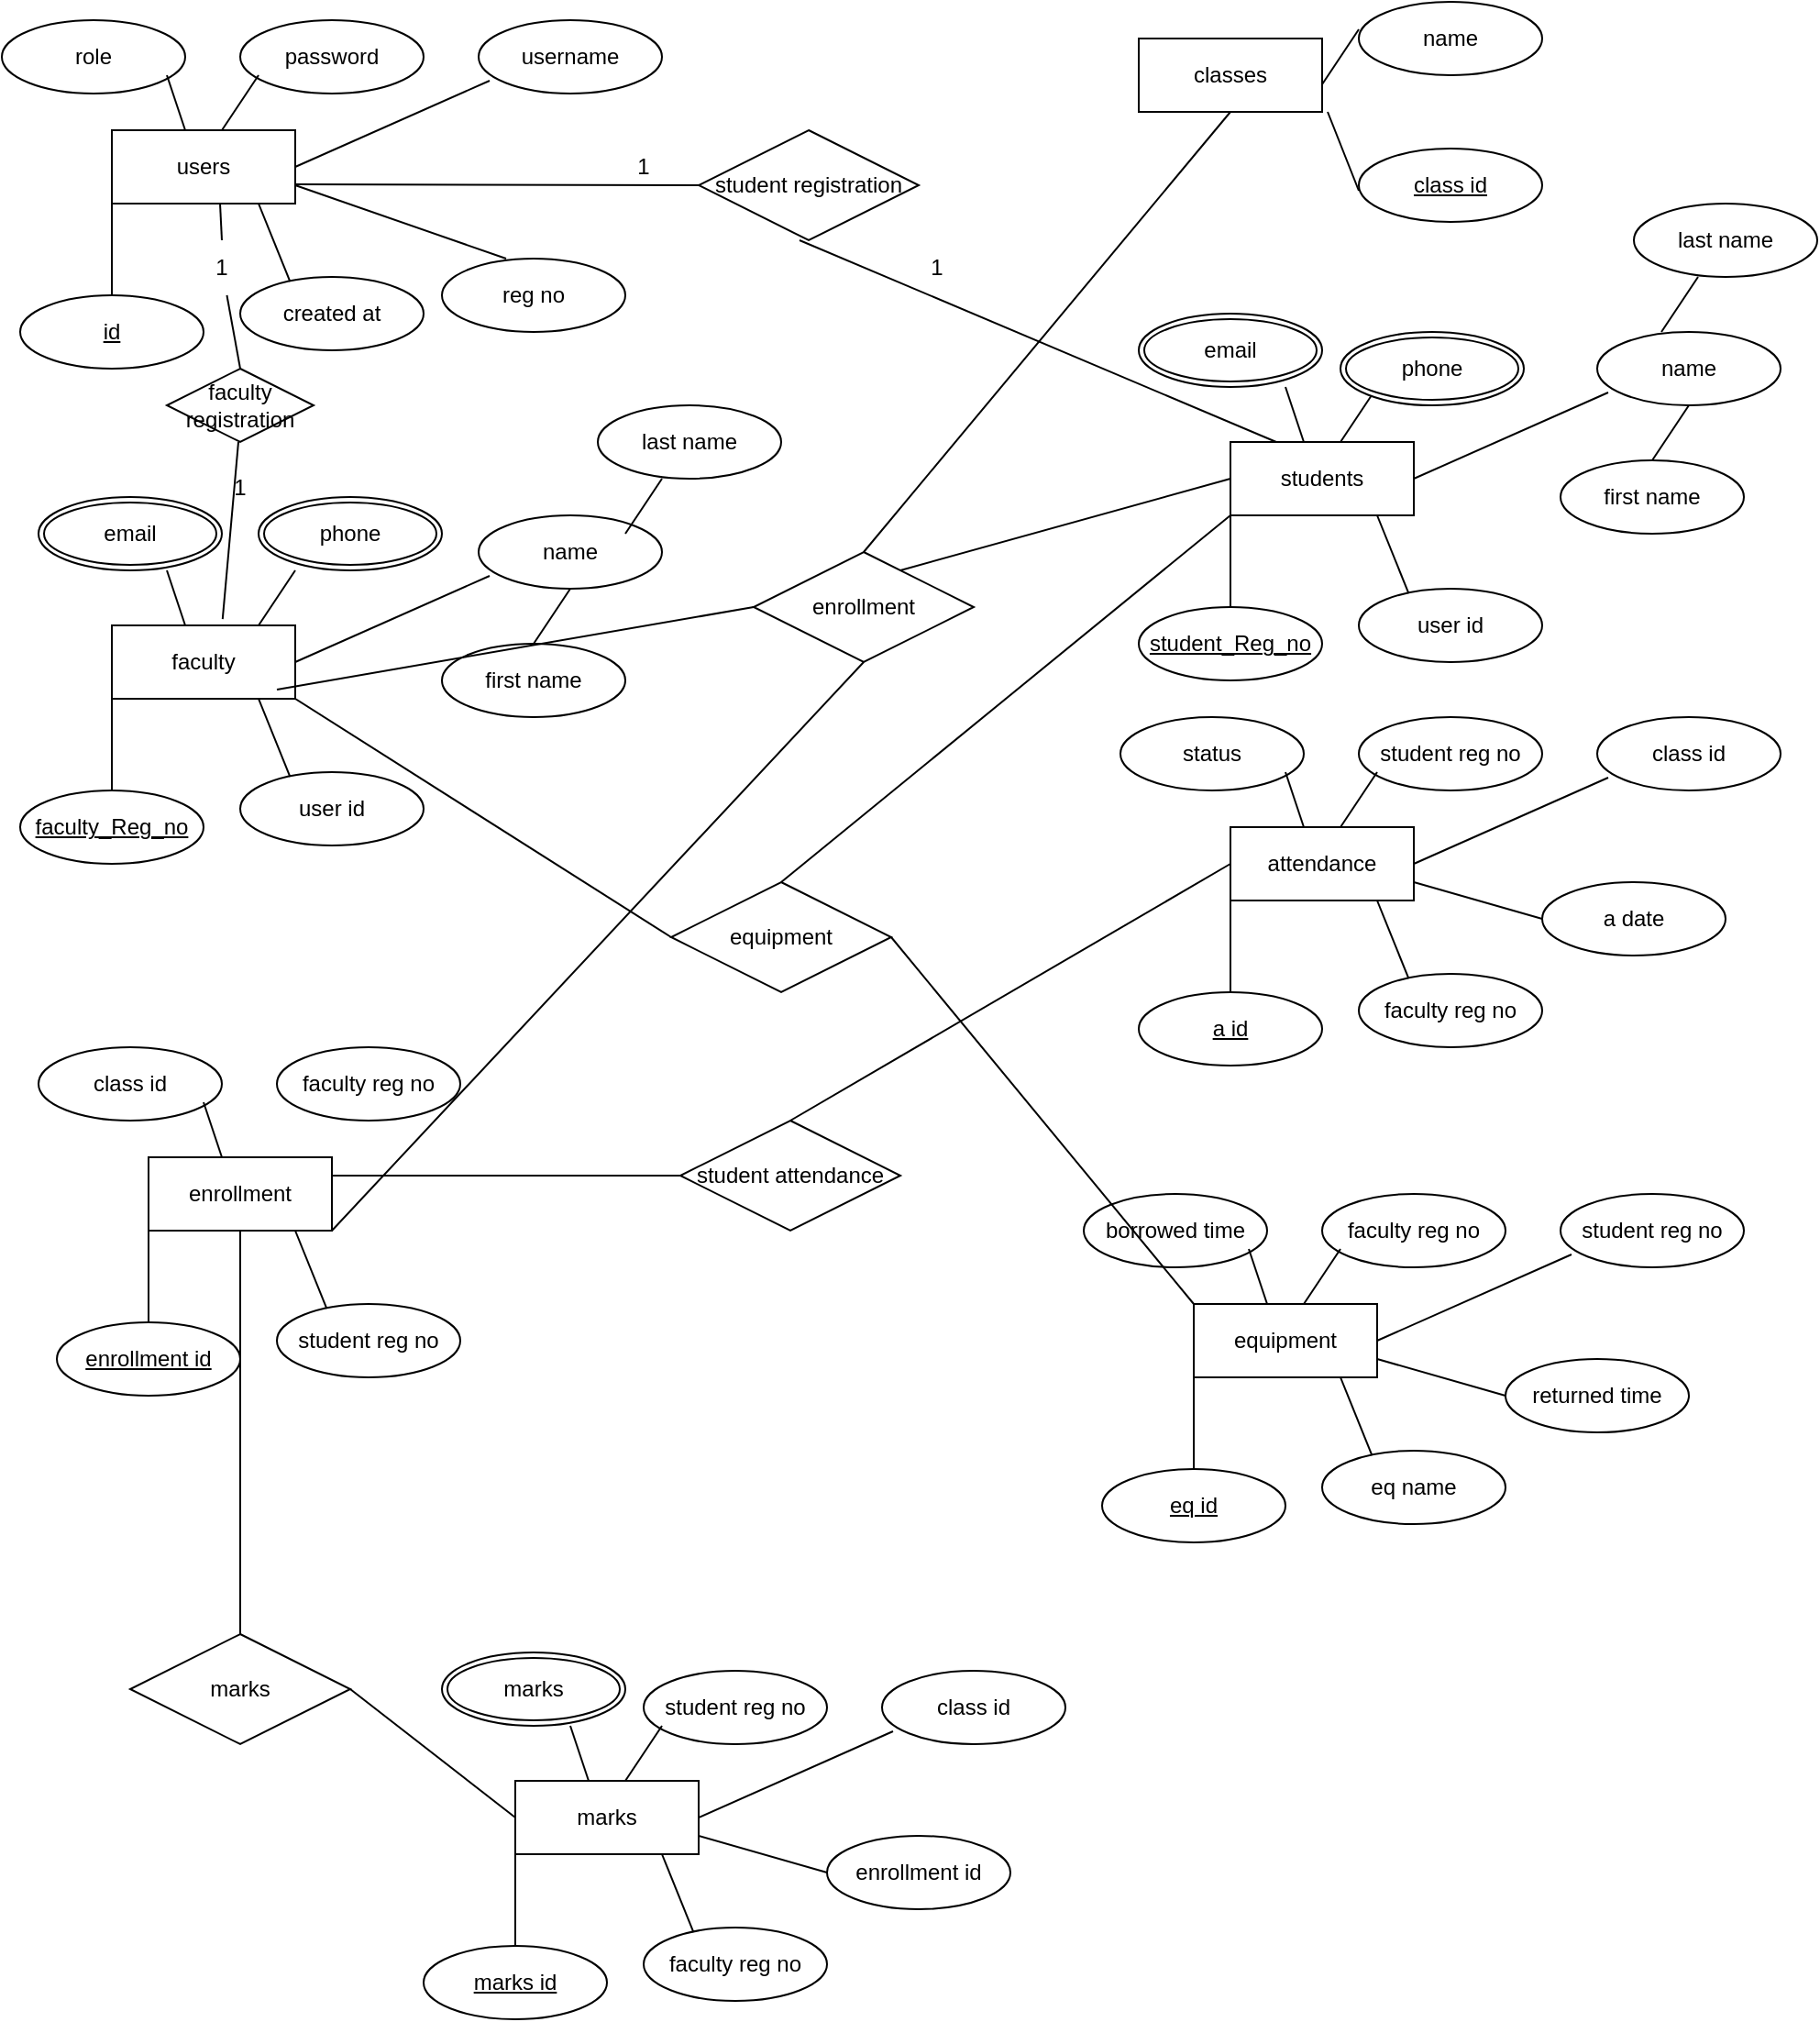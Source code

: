 <mxfile version="21.2.7" type="github">
  <diagram id="R2lEEEUBdFMjLlhIrx00" name="Page-1">
    <mxGraphModel dx="1050" dy="515" grid="1" gridSize="10" guides="1" tooltips="1" connect="1" arrows="1" fold="1" page="1" pageScale="1" pageWidth="850" pageHeight="1100" math="0" shadow="0" extFonts="Permanent Marker^https://fonts.googleapis.com/css?family=Permanent+Marker">
      <root>
        <mxCell id="0" />
        <mxCell id="1" parent="0" />
        <mxCell id="k4-YEysEqhTJ9saLIVEX-16" value="users" style="whiteSpace=wrap;html=1;align=center;" parent="1" vertex="1">
          <mxGeometry x="60" y="80" width="100" height="40" as="geometry" />
        </mxCell>
        <mxCell id="k4-YEysEqhTJ9saLIVEX-17" value="id" style="ellipse;whiteSpace=wrap;html=1;align=center;fontStyle=4;" parent="1" vertex="1">
          <mxGeometry x="10" y="170" width="100" height="40" as="geometry" />
        </mxCell>
        <mxCell id="k4-YEysEqhTJ9saLIVEX-18" value="username" style="ellipse;whiteSpace=wrap;html=1;align=center;" parent="1" vertex="1">
          <mxGeometry x="260" y="20" width="100" height="40" as="geometry" />
        </mxCell>
        <mxCell id="k4-YEysEqhTJ9saLIVEX-19" value="password" style="ellipse;whiteSpace=wrap;html=1;align=center;" parent="1" vertex="1">
          <mxGeometry x="130" y="20" width="100" height="40" as="geometry" />
        </mxCell>
        <mxCell id="k4-YEysEqhTJ9saLIVEX-21" value="reg no" style="ellipse;whiteSpace=wrap;html=1;align=center;" parent="1" vertex="1">
          <mxGeometry x="240" y="150" width="100" height="40" as="geometry" />
        </mxCell>
        <mxCell id="k4-YEysEqhTJ9saLIVEX-22" value="role" style="ellipse;whiteSpace=wrap;html=1;align=center;" parent="1" vertex="1">
          <mxGeometry y="20" width="100" height="40" as="geometry" />
        </mxCell>
        <mxCell id="k4-YEysEqhTJ9saLIVEX-23" value="created at" style="ellipse;whiteSpace=wrap;html=1;align=center;" parent="1" vertex="1">
          <mxGeometry x="130" y="160" width="100" height="40" as="geometry" />
        </mxCell>
        <mxCell id="k4-YEysEqhTJ9saLIVEX-25" value="" style="endArrow=none;html=1;rounded=0;" parent="1" edge="1">
          <mxGeometry width="50" height="50" relative="1" as="geometry">
            <mxPoint x="100" y="80" as="sourcePoint" />
            <mxPoint x="90" y="50" as="targetPoint" />
          </mxGeometry>
        </mxCell>
        <mxCell id="k4-YEysEqhTJ9saLIVEX-26" value="" style="endArrow=none;html=1;rounded=0;exitX=0.272;exitY=0.065;exitDx=0;exitDy=0;exitPerimeter=0;" parent="1" source="k4-YEysEqhTJ9saLIVEX-23" edge="1">
          <mxGeometry width="50" height="50" relative="1" as="geometry">
            <mxPoint x="150" y="150" as="sourcePoint" />
            <mxPoint x="140" y="120" as="targetPoint" />
          </mxGeometry>
        </mxCell>
        <mxCell id="k4-YEysEqhTJ9saLIVEX-27" value="" style="endArrow=none;html=1;rounded=0;exitX=0.5;exitY=0;exitDx=0;exitDy=0;" parent="1" source="k4-YEysEqhTJ9saLIVEX-17" edge="1">
          <mxGeometry width="50" height="50" relative="1" as="geometry">
            <mxPoint x="60" y="160" as="sourcePoint" />
            <mxPoint x="60" y="120" as="targetPoint" />
          </mxGeometry>
        </mxCell>
        <mxCell id="k4-YEysEqhTJ9saLIVEX-28" value="" style="endArrow=none;html=1;rounded=0;" parent="1" edge="1">
          <mxGeometry width="50" height="50" relative="1" as="geometry">
            <mxPoint x="120" y="80" as="sourcePoint" />
            <mxPoint x="140" y="50" as="targetPoint" />
          </mxGeometry>
        </mxCell>
        <mxCell id="k4-YEysEqhTJ9saLIVEX-30" value="" style="endArrow=none;html=1;rounded=0;entryX=1;entryY=0.75;entryDx=0;entryDy=0;" parent="1" target="k4-YEysEqhTJ9saLIVEX-16" edge="1">
          <mxGeometry width="50" height="50" relative="1" as="geometry">
            <mxPoint x="275" y="150" as="sourcePoint" />
            <mxPoint x="240" y="140" as="targetPoint" />
            <Array as="points">
              <mxPoint x="275" y="150" />
            </Array>
          </mxGeometry>
        </mxCell>
        <mxCell id="k4-YEysEqhTJ9saLIVEX-32" value="" style="endArrow=none;html=1;rounded=0;entryX=1;entryY=0.5;entryDx=0;entryDy=0;exitX=0.06;exitY=0.825;exitDx=0;exitDy=0;exitPerimeter=0;" parent="1" source="k4-YEysEqhTJ9saLIVEX-18" target="k4-YEysEqhTJ9saLIVEX-16" edge="1">
          <mxGeometry width="50" height="50" relative="1" as="geometry">
            <mxPoint x="210" y="80" as="sourcePoint" />
            <mxPoint x="180" y="90" as="targetPoint" />
            <Array as="points" />
          </mxGeometry>
        </mxCell>
        <mxCell id="k4-YEysEqhTJ9saLIVEX-33" value="students" style="whiteSpace=wrap;html=1;align=center;" parent="1" vertex="1">
          <mxGeometry x="670" y="250" width="100" height="40" as="geometry" />
        </mxCell>
        <mxCell id="k4-YEysEqhTJ9saLIVEX-34" value="student_Reg_no" style="ellipse;whiteSpace=wrap;html=1;align=center;fontStyle=4;" parent="1" vertex="1">
          <mxGeometry x="620" y="340" width="100" height="40" as="geometry" />
        </mxCell>
        <mxCell id="k4-YEysEqhTJ9saLIVEX-35" value="name" style="ellipse;whiteSpace=wrap;html=1;align=center;" parent="1" vertex="1">
          <mxGeometry x="870" y="190" width="100" height="40" as="geometry" />
        </mxCell>
        <mxCell id="k4-YEysEqhTJ9saLIVEX-39" value="user id" style="ellipse;whiteSpace=wrap;html=1;align=center;" parent="1" vertex="1">
          <mxGeometry x="740" y="330" width="100" height="40" as="geometry" />
        </mxCell>
        <mxCell id="k4-YEysEqhTJ9saLIVEX-40" value="" style="endArrow=none;html=1;rounded=0;" parent="1" edge="1">
          <mxGeometry width="50" height="50" relative="1" as="geometry">
            <mxPoint x="710" y="250" as="sourcePoint" />
            <mxPoint x="700" y="220" as="targetPoint" />
          </mxGeometry>
        </mxCell>
        <mxCell id="k4-YEysEqhTJ9saLIVEX-41" value="" style="endArrow=none;html=1;rounded=0;exitX=0.272;exitY=0.065;exitDx=0;exitDy=0;exitPerimeter=0;" parent="1" source="k4-YEysEqhTJ9saLIVEX-39" edge="1">
          <mxGeometry width="50" height="50" relative="1" as="geometry">
            <mxPoint x="760" y="320" as="sourcePoint" />
            <mxPoint x="750" y="290" as="targetPoint" />
          </mxGeometry>
        </mxCell>
        <mxCell id="k4-YEysEqhTJ9saLIVEX-42" value="" style="endArrow=none;html=1;rounded=0;exitX=0.5;exitY=0;exitDx=0;exitDy=0;" parent="1" source="k4-YEysEqhTJ9saLIVEX-34" edge="1">
          <mxGeometry width="50" height="50" relative="1" as="geometry">
            <mxPoint x="670" y="330" as="sourcePoint" />
            <mxPoint x="670" y="290" as="targetPoint" />
          </mxGeometry>
        </mxCell>
        <mxCell id="k4-YEysEqhTJ9saLIVEX-43" value="" style="endArrow=none;html=1;rounded=0;" parent="1" edge="1">
          <mxGeometry width="50" height="50" relative="1" as="geometry">
            <mxPoint x="730" y="250" as="sourcePoint" />
            <mxPoint x="750" y="220" as="targetPoint" />
          </mxGeometry>
        </mxCell>
        <mxCell id="k4-YEysEqhTJ9saLIVEX-45" value="" style="endArrow=none;html=1;rounded=0;entryX=1;entryY=0.5;entryDx=0;entryDy=0;exitX=0.06;exitY=0.825;exitDx=0;exitDy=0;exitPerimeter=0;" parent="1" source="k4-YEysEqhTJ9saLIVEX-35" target="k4-YEysEqhTJ9saLIVEX-33" edge="1">
          <mxGeometry width="50" height="50" relative="1" as="geometry">
            <mxPoint x="820" y="250" as="sourcePoint" />
            <mxPoint x="790" y="260" as="targetPoint" />
            <Array as="points" />
          </mxGeometry>
        </mxCell>
        <mxCell id="k4-YEysEqhTJ9saLIVEX-46" value="faculty" style="whiteSpace=wrap;html=1;align=center;" parent="1" vertex="1">
          <mxGeometry x="60" y="350" width="100" height="40" as="geometry" />
        </mxCell>
        <mxCell id="k4-YEysEqhTJ9saLIVEX-47" value="faculty_Reg_no" style="ellipse;whiteSpace=wrap;html=1;align=center;fontStyle=4;" parent="1" vertex="1">
          <mxGeometry x="10" y="440" width="100" height="40" as="geometry" />
        </mxCell>
        <mxCell id="k4-YEysEqhTJ9saLIVEX-48" value="name" style="ellipse;whiteSpace=wrap;html=1;align=center;" parent="1" vertex="1">
          <mxGeometry x="260" y="290" width="100" height="40" as="geometry" />
        </mxCell>
        <mxCell id="k4-YEysEqhTJ9saLIVEX-51" value="user id" style="ellipse;whiteSpace=wrap;html=1;align=center;" parent="1" vertex="1">
          <mxGeometry x="130" y="430" width="100" height="40" as="geometry" />
        </mxCell>
        <mxCell id="k4-YEysEqhTJ9saLIVEX-52" value="" style="endArrow=none;html=1;rounded=0;" parent="1" edge="1">
          <mxGeometry width="50" height="50" relative="1" as="geometry">
            <mxPoint x="100" y="350" as="sourcePoint" />
            <mxPoint x="90" y="320" as="targetPoint" />
          </mxGeometry>
        </mxCell>
        <mxCell id="k4-YEysEqhTJ9saLIVEX-53" value="" style="endArrow=none;html=1;rounded=0;exitX=0.272;exitY=0.065;exitDx=0;exitDy=0;exitPerimeter=0;" parent="1" source="k4-YEysEqhTJ9saLIVEX-51" edge="1">
          <mxGeometry width="50" height="50" relative="1" as="geometry">
            <mxPoint x="150" y="420" as="sourcePoint" />
            <mxPoint x="140" y="390" as="targetPoint" />
          </mxGeometry>
        </mxCell>
        <mxCell id="k4-YEysEqhTJ9saLIVEX-54" value="" style="endArrow=none;html=1;rounded=0;exitX=0.5;exitY=0;exitDx=0;exitDy=0;" parent="1" source="k4-YEysEqhTJ9saLIVEX-47" edge="1">
          <mxGeometry width="50" height="50" relative="1" as="geometry">
            <mxPoint x="60" y="430" as="sourcePoint" />
            <mxPoint x="60" y="390" as="targetPoint" />
          </mxGeometry>
        </mxCell>
        <mxCell id="k4-YEysEqhTJ9saLIVEX-55" value="" style="endArrow=none;html=1;rounded=0;entryX=1;entryY=0.5;entryDx=0;entryDy=0;exitX=0.06;exitY=0.825;exitDx=0;exitDy=0;exitPerimeter=0;" parent="1" source="k4-YEysEqhTJ9saLIVEX-48" target="k4-YEysEqhTJ9saLIVEX-46" edge="1">
          <mxGeometry width="50" height="50" relative="1" as="geometry">
            <mxPoint x="210" y="350" as="sourcePoint" />
            <mxPoint x="180" y="360" as="targetPoint" />
            <Array as="points" />
          </mxGeometry>
        </mxCell>
        <mxCell id="k4-YEysEqhTJ9saLIVEX-56" value="classes" style="whiteSpace=wrap;html=1;align=center;" parent="1" vertex="1">
          <mxGeometry x="620" y="30" width="100" height="40" as="geometry" />
        </mxCell>
        <mxCell id="k4-YEysEqhTJ9saLIVEX-57" value="name" style="ellipse;whiteSpace=wrap;html=1;align=center;" parent="1" vertex="1">
          <mxGeometry x="740" y="10" width="100" height="40" as="geometry" />
        </mxCell>
        <mxCell id="k4-YEysEqhTJ9saLIVEX-58" value="class id" style="ellipse;whiteSpace=wrap;html=1;align=center;fontStyle=4;" parent="1" vertex="1">
          <mxGeometry x="740" y="90" width="100" height="40" as="geometry" />
        </mxCell>
        <mxCell id="k4-YEysEqhTJ9saLIVEX-59" value="" style="endArrow=none;html=1;rounded=0;" parent="1" edge="1">
          <mxGeometry width="50" height="50" relative="1" as="geometry">
            <mxPoint x="720" y="55" as="sourcePoint" />
            <mxPoint x="740" y="25" as="targetPoint" />
          </mxGeometry>
        </mxCell>
        <mxCell id="k4-YEysEqhTJ9saLIVEX-60" value="" style="endArrow=none;html=1;rounded=0;exitX=0.272;exitY=0.065;exitDx=0;exitDy=0;exitPerimeter=0;" parent="1" edge="1">
          <mxGeometry width="50" height="50" relative="1" as="geometry">
            <mxPoint x="740" y="113" as="sourcePoint" />
            <mxPoint x="723" y="70" as="targetPoint" />
          </mxGeometry>
        </mxCell>
        <mxCell id="k4-YEysEqhTJ9saLIVEX-62" value="attendance" style="whiteSpace=wrap;html=1;align=center;" parent="1" vertex="1">
          <mxGeometry x="670" y="460" width="100" height="40" as="geometry" />
        </mxCell>
        <mxCell id="k4-YEysEqhTJ9saLIVEX-63" value="a id" style="ellipse;whiteSpace=wrap;html=1;align=center;fontStyle=4;" parent="1" vertex="1">
          <mxGeometry x="620" y="550" width="100" height="40" as="geometry" />
        </mxCell>
        <mxCell id="k4-YEysEqhTJ9saLIVEX-64" value="class id" style="ellipse;whiteSpace=wrap;html=1;align=center;" parent="1" vertex="1">
          <mxGeometry x="870" y="400" width="100" height="40" as="geometry" />
        </mxCell>
        <mxCell id="k4-YEysEqhTJ9saLIVEX-65" value="student reg no" style="ellipse;whiteSpace=wrap;html=1;align=center;" parent="1" vertex="1">
          <mxGeometry x="740" y="400" width="100" height="40" as="geometry" />
        </mxCell>
        <mxCell id="k4-YEysEqhTJ9saLIVEX-66" value="status" style="ellipse;whiteSpace=wrap;html=1;align=center;" parent="1" vertex="1">
          <mxGeometry x="610" y="400" width="100" height="40" as="geometry" />
        </mxCell>
        <mxCell id="k4-YEysEqhTJ9saLIVEX-67" value="faculty reg no" style="ellipse;whiteSpace=wrap;html=1;align=center;" parent="1" vertex="1">
          <mxGeometry x="740" y="540" width="100" height="40" as="geometry" />
        </mxCell>
        <mxCell id="k4-YEysEqhTJ9saLIVEX-68" value="" style="endArrow=none;html=1;rounded=0;" parent="1" edge="1">
          <mxGeometry width="50" height="50" relative="1" as="geometry">
            <mxPoint x="710" y="460" as="sourcePoint" />
            <mxPoint x="700" y="430" as="targetPoint" />
          </mxGeometry>
        </mxCell>
        <mxCell id="k4-YEysEqhTJ9saLIVEX-69" value="" style="endArrow=none;html=1;rounded=0;exitX=0.272;exitY=0.065;exitDx=0;exitDy=0;exitPerimeter=0;" parent="1" source="k4-YEysEqhTJ9saLIVEX-67" edge="1">
          <mxGeometry width="50" height="50" relative="1" as="geometry">
            <mxPoint x="760" y="530" as="sourcePoint" />
            <mxPoint x="750" y="500" as="targetPoint" />
          </mxGeometry>
        </mxCell>
        <mxCell id="k4-YEysEqhTJ9saLIVEX-70" value="" style="endArrow=none;html=1;rounded=0;exitX=0.5;exitY=0;exitDx=0;exitDy=0;" parent="1" source="k4-YEysEqhTJ9saLIVEX-63" edge="1">
          <mxGeometry width="50" height="50" relative="1" as="geometry">
            <mxPoint x="670" y="540" as="sourcePoint" />
            <mxPoint x="670" y="500" as="targetPoint" />
          </mxGeometry>
        </mxCell>
        <mxCell id="k4-YEysEqhTJ9saLIVEX-71" value="" style="endArrow=none;html=1;rounded=0;" parent="1" edge="1">
          <mxGeometry width="50" height="50" relative="1" as="geometry">
            <mxPoint x="730" y="460" as="sourcePoint" />
            <mxPoint x="750" y="430" as="targetPoint" />
          </mxGeometry>
        </mxCell>
        <mxCell id="k4-YEysEqhTJ9saLIVEX-72" value="" style="endArrow=none;html=1;rounded=0;entryX=1;entryY=0.5;entryDx=0;entryDy=0;exitX=0.06;exitY=0.825;exitDx=0;exitDy=0;exitPerimeter=0;" parent="1" source="k4-YEysEqhTJ9saLIVEX-64" target="k4-YEysEqhTJ9saLIVEX-62" edge="1">
          <mxGeometry width="50" height="50" relative="1" as="geometry">
            <mxPoint x="820" y="460" as="sourcePoint" />
            <mxPoint x="790" y="470" as="targetPoint" />
            <Array as="points" />
          </mxGeometry>
        </mxCell>
        <mxCell id="k4-YEysEqhTJ9saLIVEX-73" value="a date" style="ellipse;whiteSpace=wrap;html=1;align=center;" parent="1" vertex="1">
          <mxGeometry x="840" y="490" width="100" height="40" as="geometry" />
        </mxCell>
        <mxCell id="k4-YEysEqhTJ9saLIVEX-74" value="" style="endArrow=none;html=1;rounded=0;exitX=0;exitY=0.5;exitDx=0;exitDy=0;entryX=1;entryY=0.75;entryDx=0;entryDy=0;" parent="1" source="k4-YEysEqhTJ9saLIVEX-73" target="k4-YEysEqhTJ9saLIVEX-62" edge="1">
          <mxGeometry width="50" height="50" relative="1" as="geometry">
            <mxPoint x="790" y="525" as="sourcePoint" />
            <mxPoint x="780" y="495" as="targetPoint" />
          </mxGeometry>
        </mxCell>
        <mxCell id="k4-YEysEqhTJ9saLIVEX-75" value="enrollment" style="whiteSpace=wrap;html=1;align=center;" parent="1" vertex="1">
          <mxGeometry x="80" y="640" width="100" height="40" as="geometry" />
        </mxCell>
        <mxCell id="k4-YEysEqhTJ9saLIVEX-76" value="enrollment id" style="ellipse;whiteSpace=wrap;html=1;align=center;fontStyle=4;" parent="1" vertex="1">
          <mxGeometry x="30" y="730" width="100" height="40" as="geometry" />
        </mxCell>
        <mxCell id="k4-YEysEqhTJ9saLIVEX-78" value="faculty reg no" style="ellipse;whiteSpace=wrap;html=1;align=center;" parent="1" vertex="1">
          <mxGeometry x="150" y="580" width="100" height="40" as="geometry" />
        </mxCell>
        <mxCell id="k4-YEysEqhTJ9saLIVEX-79" value="class id" style="ellipse;whiteSpace=wrap;html=1;align=center;" parent="1" vertex="1">
          <mxGeometry x="20" y="580" width="100" height="40" as="geometry" />
        </mxCell>
        <mxCell id="k4-YEysEqhTJ9saLIVEX-80" value="student reg no" style="ellipse;whiteSpace=wrap;html=1;align=center;" parent="1" vertex="1">
          <mxGeometry x="150" y="720" width="100" height="40" as="geometry" />
        </mxCell>
        <mxCell id="k4-YEysEqhTJ9saLIVEX-81" value="" style="endArrow=none;html=1;rounded=0;" parent="1" edge="1">
          <mxGeometry width="50" height="50" relative="1" as="geometry">
            <mxPoint x="120" y="640" as="sourcePoint" />
            <mxPoint x="110" y="610" as="targetPoint" />
          </mxGeometry>
        </mxCell>
        <mxCell id="k4-YEysEqhTJ9saLIVEX-82" value="" style="endArrow=none;html=1;rounded=0;exitX=0.272;exitY=0.065;exitDx=0;exitDy=0;exitPerimeter=0;" parent="1" source="k4-YEysEqhTJ9saLIVEX-80" edge="1">
          <mxGeometry width="50" height="50" relative="1" as="geometry">
            <mxPoint x="170" y="710" as="sourcePoint" />
            <mxPoint x="160" y="680" as="targetPoint" />
          </mxGeometry>
        </mxCell>
        <mxCell id="k4-YEysEqhTJ9saLIVEX-83" value="" style="endArrow=none;html=1;rounded=0;exitX=0.5;exitY=0;exitDx=0;exitDy=0;" parent="1" source="k4-YEysEqhTJ9saLIVEX-76" edge="1">
          <mxGeometry width="50" height="50" relative="1" as="geometry">
            <mxPoint x="80" y="720" as="sourcePoint" />
            <mxPoint x="80" y="680" as="targetPoint" />
          </mxGeometry>
        </mxCell>
        <mxCell id="k4-YEysEqhTJ9saLIVEX-85" value="equipment" style="whiteSpace=wrap;html=1;align=center;" parent="1" vertex="1">
          <mxGeometry x="650" y="720" width="100" height="40" as="geometry" />
        </mxCell>
        <mxCell id="k4-YEysEqhTJ9saLIVEX-86" value="eq id" style="ellipse;whiteSpace=wrap;html=1;align=center;fontStyle=4;" parent="1" vertex="1">
          <mxGeometry x="600" y="810" width="100" height="40" as="geometry" />
        </mxCell>
        <mxCell id="k4-YEysEqhTJ9saLIVEX-87" value="student reg no" style="ellipse;whiteSpace=wrap;html=1;align=center;" parent="1" vertex="1">
          <mxGeometry x="850" y="660" width="100" height="40" as="geometry" />
        </mxCell>
        <mxCell id="k4-YEysEqhTJ9saLIVEX-88" value="faculty reg no" style="ellipse;whiteSpace=wrap;html=1;align=center;" parent="1" vertex="1">
          <mxGeometry x="720" y="660" width="100" height="40" as="geometry" />
        </mxCell>
        <mxCell id="k4-YEysEqhTJ9saLIVEX-89" value="borrowed time" style="ellipse;whiteSpace=wrap;html=1;align=center;" parent="1" vertex="1">
          <mxGeometry x="590" y="660" width="100" height="40" as="geometry" />
        </mxCell>
        <mxCell id="k4-YEysEqhTJ9saLIVEX-90" value="eq name" style="ellipse;whiteSpace=wrap;html=1;align=center;" parent="1" vertex="1">
          <mxGeometry x="720" y="800" width="100" height="40" as="geometry" />
        </mxCell>
        <mxCell id="k4-YEysEqhTJ9saLIVEX-91" value="" style="endArrow=none;html=1;rounded=0;" parent="1" edge="1">
          <mxGeometry width="50" height="50" relative="1" as="geometry">
            <mxPoint x="690" y="720" as="sourcePoint" />
            <mxPoint x="680" y="690" as="targetPoint" />
          </mxGeometry>
        </mxCell>
        <mxCell id="k4-YEysEqhTJ9saLIVEX-92" value="" style="endArrow=none;html=1;rounded=0;exitX=0.272;exitY=0.065;exitDx=0;exitDy=0;exitPerimeter=0;" parent="1" source="k4-YEysEqhTJ9saLIVEX-90" edge="1">
          <mxGeometry width="50" height="50" relative="1" as="geometry">
            <mxPoint x="740" y="790" as="sourcePoint" />
            <mxPoint x="730" y="760" as="targetPoint" />
          </mxGeometry>
        </mxCell>
        <mxCell id="k4-YEysEqhTJ9saLIVEX-93" value="" style="endArrow=none;html=1;rounded=0;exitX=0.5;exitY=0;exitDx=0;exitDy=0;" parent="1" source="k4-YEysEqhTJ9saLIVEX-86" edge="1">
          <mxGeometry width="50" height="50" relative="1" as="geometry">
            <mxPoint x="650" y="800" as="sourcePoint" />
            <mxPoint x="650" y="760" as="targetPoint" />
          </mxGeometry>
        </mxCell>
        <mxCell id="k4-YEysEqhTJ9saLIVEX-94" value="" style="endArrow=none;html=1;rounded=0;" parent="1" edge="1">
          <mxGeometry width="50" height="50" relative="1" as="geometry">
            <mxPoint x="710" y="720" as="sourcePoint" />
            <mxPoint x="730" y="690" as="targetPoint" />
          </mxGeometry>
        </mxCell>
        <mxCell id="k4-YEysEqhTJ9saLIVEX-95" value="" style="endArrow=none;html=1;rounded=0;entryX=1;entryY=0.5;entryDx=0;entryDy=0;exitX=0.06;exitY=0.825;exitDx=0;exitDy=0;exitPerimeter=0;" parent="1" source="k4-YEysEqhTJ9saLIVEX-87" target="k4-YEysEqhTJ9saLIVEX-85" edge="1">
          <mxGeometry width="50" height="50" relative="1" as="geometry">
            <mxPoint x="800" y="720" as="sourcePoint" />
            <mxPoint x="770" y="730" as="targetPoint" />
            <Array as="points" />
          </mxGeometry>
        </mxCell>
        <mxCell id="k4-YEysEqhTJ9saLIVEX-96" value="returned time" style="ellipse;whiteSpace=wrap;html=1;align=center;" parent="1" vertex="1">
          <mxGeometry x="820" y="750" width="100" height="40" as="geometry" />
        </mxCell>
        <mxCell id="k4-YEysEqhTJ9saLIVEX-97" value="" style="endArrow=none;html=1;rounded=0;exitX=0;exitY=0.5;exitDx=0;exitDy=0;entryX=1;entryY=0.75;entryDx=0;entryDy=0;" parent="1" source="k4-YEysEqhTJ9saLIVEX-96" target="k4-YEysEqhTJ9saLIVEX-85" edge="1">
          <mxGeometry width="50" height="50" relative="1" as="geometry">
            <mxPoint x="770" y="785" as="sourcePoint" />
            <mxPoint x="760" y="755" as="targetPoint" />
          </mxGeometry>
        </mxCell>
        <mxCell id="k4-YEysEqhTJ9saLIVEX-98" value="marks" style="whiteSpace=wrap;html=1;align=center;" parent="1" vertex="1">
          <mxGeometry x="280" y="980" width="100" height="40" as="geometry" />
        </mxCell>
        <mxCell id="k4-YEysEqhTJ9saLIVEX-99" value="marks id" style="ellipse;whiteSpace=wrap;html=1;align=center;fontStyle=4;" parent="1" vertex="1">
          <mxGeometry x="230" y="1070" width="100" height="40" as="geometry" />
        </mxCell>
        <mxCell id="k4-YEysEqhTJ9saLIVEX-100" value="class id" style="ellipse;whiteSpace=wrap;html=1;align=center;" parent="1" vertex="1">
          <mxGeometry x="480" y="920" width="100" height="40" as="geometry" />
        </mxCell>
        <mxCell id="k4-YEysEqhTJ9saLIVEX-101" value="student reg no" style="ellipse;whiteSpace=wrap;html=1;align=center;" parent="1" vertex="1">
          <mxGeometry x="350" y="920" width="100" height="40" as="geometry" />
        </mxCell>
        <mxCell id="k4-YEysEqhTJ9saLIVEX-103" value="faculty reg no" style="ellipse;whiteSpace=wrap;html=1;align=center;" parent="1" vertex="1">
          <mxGeometry x="350" y="1060" width="100" height="40" as="geometry" />
        </mxCell>
        <mxCell id="k4-YEysEqhTJ9saLIVEX-104" value="" style="endArrow=none;html=1;rounded=0;" parent="1" edge="1">
          <mxGeometry width="50" height="50" relative="1" as="geometry">
            <mxPoint x="320" y="980" as="sourcePoint" />
            <mxPoint x="310" y="950" as="targetPoint" />
          </mxGeometry>
        </mxCell>
        <mxCell id="k4-YEysEqhTJ9saLIVEX-105" value="" style="endArrow=none;html=1;rounded=0;exitX=0.272;exitY=0.065;exitDx=0;exitDy=0;exitPerimeter=0;" parent="1" source="k4-YEysEqhTJ9saLIVEX-103" edge="1">
          <mxGeometry width="50" height="50" relative="1" as="geometry">
            <mxPoint x="370" y="1050" as="sourcePoint" />
            <mxPoint x="360" y="1020" as="targetPoint" />
          </mxGeometry>
        </mxCell>
        <mxCell id="k4-YEysEqhTJ9saLIVEX-106" value="" style="endArrow=none;html=1;rounded=0;exitX=0.5;exitY=0;exitDx=0;exitDy=0;" parent="1" source="k4-YEysEqhTJ9saLIVEX-99" edge="1">
          <mxGeometry width="50" height="50" relative="1" as="geometry">
            <mxPoint x="280" y="1060" as="sourcePoint" />
            <mxPoint x="280" y="1020" as="targetPoint" />
          </mxGeometry>
        </mxCell>
        <mxCell id="k4-YEysEqhTJ9saLIVEX-107" value="" style="endArrow=none;html=1;rounded=0;" parent="1" edge="1">
          <mxGeometry width="50" height="50" relative="1" as="geometry">
            <mxPoint x="340" y="980" as="sourcePoint" />
            <mxPoint x="360" y="950" as="targetPoint" />
          </mxGeometry>
        </mxCell>
        <mxCell id="k4-YEysEqhTJ9saLIVEX-108" value="" style="endArrow=none;html=1;rounded=0;entryX=1;entryY=0.5;entryDx=0;entryDy=0;exitX=0.06;exitY=0.825;exitDx=0;exitDy=0;exitPerimeter=0;" parent="1" source="k4-YEysEqhTJ9saLIVEX-100" target="k4-YEysEqhTJ9saLIVEX-98" edge="1">
          <mxGeometry width="50" height="50" relative="1" as="geometry">
            <mxPoint x="430" y="980" as="sourcePoint" />
            <mxPoint x="400" y="990" as="targetPoint" />
            <Array as="points" />
          </mxGeometry>
        </mxCell>
        <mxCell id="k4-YEysEqhTJ9saLIVEX-109" value="enrollment id" style="ellipse;whiteSpace=wrap;html=1;align=center;" parent="1" vertex="1">
          <mxGeometry x="450" y="1010" width="100" height="40" as="geometry" />
        </mxCell>
        <mxCell id="k4-YEysEqhTJ9saLIVEX-110" value="" style="endArrow=none;html=1;rounded=0;exitX=0;exitY=0.5;exitDx=0;exitDy=0;entryX=1;entryY=0.75;entryDx=0;entryDy=0;" parent="1" source="k4-YEysEqhTJ9saLIVEX-109" target="k4-YEysEqhTJ9saLIVEX-98" edge="1">
          <mxGeometry width="50" height="50" relative="1" as="geometry">
            <mxPoint x="400" y="1045" as="sourcePoint" />
            <mxPoint x="390" y="1015" as="targetPoint" />
          </mxGeometry>
        </mxCell>
        <mxCell id="k4-YEysEqhTJ9saLIVEX-111" value="marks" style="ellipse;shape=doubleEllipse;margin=3;whiteSpace=wrap;html=1;align=center;" parent="1" vertex="1">
          <mxGeometry x="240" y="910" width="100" height="40" as="geometry" />
        </mxCell>
        <mxCell id="k4-YEysEqhTJ9saLIVEX-112" value="email" style="ellipse;shape=doubleEllipse;margin=3;whiteSpace=wrap;html=1;align=center;" parent="1" vertex="1">
          <mxGeometry x="620" y="180" width="100" height="40" as="geometry" />
        </mxCell>
        <mxCell id="k4-YEysEqhTJ9saLIVEX-113" value="email" style="ellipse;shape=doubleEllipse;margin=3;whiteSpace=wrap;html=1;align=center;" parent="1" vertex="1">
          <mxGeometry x="20" y="280" width="100" height="40" as="geometry" />
        </mxCell>
        <mxCell id="k4-YEysEqhTJ9saLIVEX-114" value="phone" style="ellipse;shape=doubleEllipse;margin=3;whiteSpace=wrap;html=1;align=center;" parent="1" vertex="1">
          <mxGeometry x="730" y="190" width="100" height="40" as="geometry" />
        </mxCell>
        <mxCell id="k4-YEysEqhTJ9saLIVEX-115" value="phone" style="ellipse;shape=doubleEllipse;margin=3;whiteSpace=wrap;html=1;align=center;" parent="1" vertex="1">
          <mxGeometry x="140" y="280" width="100" height="40" as="geometry" />
        </mxCell>
        <mxCell id="k4-YEysEqhTJ9saLIVEX-116" value="" style="endArrow=none;html=1;rounded=0;" parent="1" edge="1">
          <mxGeometry width="50" height="50" relative="1" as="geometry">
            <mxPoint x="140" y="350" as="sourcePoint" />
            <mxPoint x="160" y="320" as="targetPoint" />
          </mxGeometry>
        </mxCell>
        <mxCell id="k4-YEysEqhTJ9saLIVEX-117" value="last name" style="ellipse;whiteSpace=wrap;html=1;align=center;" parent="1" vertex="1">
          <mxGeometry x="325" y="230" width="100" height="40" as="geometry" />
        </mxCell>
        <mxCell id="k4-YEysEqhTJ9saLIVEX-118" value="first name" style="ellipse;whiteSpace=wrap;html=1;align=center;" parent="1" vertex="1">
          <mxGeometry x="240" y="360" width="100" height="40" as="geometry" />
        </mxCell>
        <mxCell id="k4-YEysEqhTJ9saLIVEX-119" value="" style="endArrow=none;html=1;rounded=0;" parent="1" edge="1">
          <mxGeometry width="50" height="50" relative="1" as="geometry">
            <mxPoint x="290" y="360" as="sourcePoint" />
            <mxPoint x="310" y="330" as="targetPoint" />
          </mxGeometry>
        </mxCell>
        <mxCell id="k4-YEysEqhTJ9saLIVEX-120" value="" style="endArrow=none;html=1;rounded=0;" parent="1" edge="1">
          <mxGeometry width="50" height="50" relative="1" as="geometry">
            <mxPoint x="340" y="300" as="sourcePoint" />
            <mxPoint x="360" y="270" as="targetPoint" />
          </mxGeometry>
        </mxCell>
        <mxCell id="k4-YEysEqhTJ9saLIVEX-121" value="last name" style="ellipse;whiteSpace=wrap;html=1;align=center;" parent="1" vertex="1">
          <mxGeometry x="890" y="120" width="100" height="40" as="geometry" />
        </mxCell>
        <mxCell id="k4-YEysEqhTJ9saLIVEX-122" value="" style="endArrow=none;html=1;rounded=0;" parent="1" edge="1">
          <mxGeometry width="50" height="50" relative="1" as="geometry">
            <mxPoint x="905" y="190" as="sourcePoint" />
            <mxPoint x="925" y="160" as="targetPoint" />
          </mxGeometry>
        </mxCell>
        <mxCell id="k4-YEysEqhTJ9saLIVEX-123" value="first name" style="ellipse;whiteSpace=wrap;html=1;align=center;" parent="1" vertex="1">
          <mxGeometry x="850" y="260" width="100" height="40" as="geometry" />
        </mxCell>
        <mxCell id="k4-YEysEqhTJ9saLIVEX-124" value="" style="endArrow=none;html=1;rounded=0;" parent="1" edge="1">
          <mxGeometry width="50" height="50" relative="1" as="geometry">
            <mxPoint x="900" y="260" as="sourcePoint" />
            <mxPoint x="920" y="230" as="targetPoint" />
          </mxGeometry>
        </mxCell>
        <mxCell id="k4-YEysEqhTJ9saLIVEX-125" value="student registration" style="shape=rhombus;perimeter=rhombusPerimeter;whiteSpace=wrap;html=1;align=center;" parent="1" vertex="1">
          <mxGeometry x="380" y="80" width="120" height="60" as="geometry" />
        </mxCell>
        <mxCell id="k4-YEysEqhTJ9saLIVEX-126" value="" style="endArrow=none;html=1;rounded=0;entryX=0;entryY=0.5;entryDx=0;entryDy=0;" parent="1" target="k4-YEysEqhTJ9saLIVEX-125" edge="1">
          <mxGeometry relative="1" as="geometry">
            <mxPoint x="160" y="109.5" as="sourcePoint" />
            <mxPoint x="320" y="109.5" as="targetPoint" />
          </mxGeometry>
        </mxCell>
        <mxCell id="k4-YEysEqhTJ9saLIVEX-129" value="" style="endArrow=none;html=1;rounded=0;entryX=0.25;entryY=0;entryDx=0;entryDy=0;" parent="1" target="k4-YEysEqhTJ9saLIVEX-33" edge="1">
          <mxGeometry relative="1" as="geometry">
            <mxPoint x="435" y="140" as="sourcePoint" />
            <mxPoint x="690" y="241" as="targetPoint" />
          </mxGeometry>
        </mxCell>
        <mxCell id="k4-YEysEqhTJ9saLIVEX-131" value="faculty registration" style="shape=rhombus;perimeter=rhombusPerimeter;whiteSpace=wrap;html=1;align=center;" parent="1" vertex="1">
          <mxGeometry x="90" y="210" width="80" height="40" as="geometry" />
        </mxCell>
        <mxCell id="k4-YEysEqhTJ9saLIVEX-132" value="" style="endArrow=none;html=1;rounded=0;entryX=0.5;entryY=0;entryDx=0;entryDy=0;" parent="1" target="k4-YEysEqhTJ9saLIVEX-131" edge="1" source="Ha1K6CG93bpVKYq_0kxe-5">
          <mxGeometry relative="1" as="geometry">
            <mxPoint x="119" y="120" as="sourcePoint" />
            <mxPoint x="119" y="190" as="targetPoint" />
          </mxGeometry>
        </mxCell>
        <mxCell id="k4-YEysEqhTJ9saLIVEX-133" value="" style="endArrow=none;html=1;rounded=0;entryX=0.604;entryY=-0.085;entryDx=0;entryDy=0;entryPerimeter=0;" parent="1" target="k4-YEysEqhTJ9saLIVEX-46" edge="1">
          <mxGeometry relative="1" as="geometry">
            <mxPoint x="129" y="250" as="sourcePoint" />
            <mxPoint x="140" y="340" as="targetPoint" />
          </mxGeometry>
        </mxCell>
        <mxCell id="k4-YEysEqhTJ9saLIVEX-134" value="enrollment" style="shape=rhombus;perimeter=rhombusPerimeter;whiteSpace=wrap;html=1;align=center;" parent="1" vertex="1">
          <mxGeometry x="410" y="310" width="120" height="60" as="geometry" />
        </mxCell>
        <mxCell id="k4-YEysEqhTJ9saLIVEX-135" value="" style="endArrow=none;html=1;rounded=0;exitX=0.5;exitY=1;exitDx=0;exitDy=0;entryX=0.5;entryY=0;entryDx=0;entryDy=0;" parent="1" source="k4-YEysEqhTJ9saLIVEX-56" target="k4-YEysEqhTJ9saLIVEX-134" edge="1">
          <mxGeometry relative="1" as="geometry">
            <mxPoint x="445" y="150" as="sourcePoint" />
            <mxPoint x="470" y="300" as="targetPoint" />
          </mxGeometry>
        </mxCell>
        <mxCell id="k4-YEysEqhTJ9saLIVEX-136" value="" style="endArrow=none;html=1;rounded=0;entryX=0.5;entryY=0;entryDx=0;entryDy=0;" parent="1" edge="1">
          <mxGeometry relative="1" as="geometry">
            <mxPoint x="670" y="270" as="sourcePoint" />
            <mxPoint x="490" y="320" as="targetPoint" />
          </mxGeometry>
        </mxCell>
        <mxCell id="k4-YEysEqhTJ9saLIVEX-137" value="" style="endArrow=none;html=1;rounded=0;entryX=0.5;entryY=0;entryDx=0;entryDy=0;exitX=0;exitY=0.5;exitDx=0;exitDy=0;" parent="1" source="k4-YEysEqhTJ9saLIVEX-134" edge="1">
          <mxGeometry relative="1" as="geometry">
            <mxPoint x="330" y="335" as="sourcePoint" />
            <mxPoint x="150" y="385" as="targetPoint" />
          </mxGeometry>
        </mxCell>
        <mxCell id="k4-YEysEqhTJ9saLIVEX-138" value="" style="endArrow=none;html=1;rounded=0;exitX=0.5;exitY=1;exitDx=0;exitDy=0;entryX=1;entryY=1;entryDx=0;entryDy=0;" parent="1" target="k4-YEysEqhTJ9saLIVEX-75" edge="1">
          <mxGeometry relative="1" as="geometry">
            <mxPoint x="470" y="370" as="sourcePoint" />
            <mxPoint x="270" y="610" as="targetPoint" />
          </mxGeometry>
        </mxCell>
        <mxCell id="k4-YEysEqhTJ9saLIVEX-139" value="student attendance" style="shape=rhombus;perimeter=rhombusPerimeter;whiteSpace=wrap;html=1;align=center;" parent="1" vertex="1">
          <mxGeometry x="370" y="620" width="120" height="60" as="geometry" />
        </mxCell>
        <mxCell id="k4-YEysEqhTJ9saLIVEX-140" value="" style="endArrow=none;html=1;rounded=0;exitX=0;exitY=0.5;exitDx=0;exitDy=0;entryX=1;entryY=0.25;entryDx=0;entryDy=0;" parent="1" source="k4-YEysEqhTJ9saLIVEX-139" target="k4-YEysEqhTJ9saLIVEX-75" edge="1">
          <mxGeometry relative="1" as="geometry">
            <mxPoint x="480" y="380" as="sourcePoint" />
            <mxPoint x="190" y="690" as="targetPoint" />
          </mxGeometry>
        </mxCell>
        <mxCell id="k4-YEysEqhTJ9saLIVEX-141" value="" style="endArrow=none;html=1;rounded=0;exitX=0;exitY=0.5;exitDx=0;exitDy=0;entryX=0.5;entryY=0;entryDx=0;entryDy=0;" parent="1" source="k4-YEysEqhTJ9saLIVEX-62" target="k4-YEysEqhTJ9saLIVEX-139" edge="1">
          <mxGeometry relative="1" as="geometry">
            <mxPoint x="580" y="520" as="sourcePoint" />
            <mxPoint x="400" y="510" as="targetPoint" />
          </mxGeometry>
        </mxCell>
        <mxCell id="k4-YEysEqhTJ9saLIVEX-142" value="equipment" style="shape=rhombus;perimeter=rhombusPerimeter;whiteSpace=wrap;html=1;align=center;" parent="1" vertex="1">
          <mxGeometry x="365" y="490" width="120" height="60" as="geometry" />
        </mxCell>
        <mxCell id="k4-YEysEqhTJ9saLIVEX-143" value="" style="endArrow=none;html=1;rounded=0;exitX=0;exitY=0.5;exitDx=0;exitDy=0;entryX=1;entryY=1;entryDx=0;entryDy=0;" parent="1" source="k4-YEysEqhTJ9saLIVEX-142" target="k4-YEysEqhTJ9saLIVEX-46" edge="1">
          <mxGeometry relative="1" as="geometry">
            <mxPoint x="365" y="419.5" as="sourcePoint" />
            <mxPoint x="175" y="419.5" as="targetPoint" />
          </mxGeometry>
        </mxCell>
        <mxCell id="k4-YEysEqhTJ9saLIVEX-144" value="" style="endArrow=none;html=1;rounded=0;exitX=0;exitY=1;exitDx=0;exitDy=0;entryX=0.5;entryY=0;entryDx=0;entryDy=0;" parent="1" source="k4-YEysEqhTJ9saLIVEX-33" target="k4-YEysEqhTJ9saLIVEX-142" edge="1">
          <mxGeometry relative="1" as="geometry">
            <mxPoint x="545" y="480" as="sourcePoint" />
            <mxPoint x="340" y="350" as="targetPoint" />
          </mxGeometry>
        </mxCell>
        <mxCell id="k4-YEysEqhTJ9saLIVEX-145" value="" style="endArrow=none;html=1;rounded=0;exitX=0;exitY=0;exitDx=0;exitDy=0;entryX=1;entryY=0.5;entryDx=0;entryDy=0;" parent="1" source="k4-YEysEqhTJ9saLIVEX-85" target="k4-YEysEqhTJ9saLIVEX-142" edge="1">
          <mxGeometry relative="1" as="geometry">
            <mxPoint x="680" y="300" as="sourcePoint" />
            <mxPoint x="435" y="500" as="targetPoint" />
          </mxGeometry>
        </mxCell>
        <mxCell id="k4-YEysEqhTJ9saLIVEX-146" value="marks" style="shape=rhombus;perimeter=rhombusPerimeter;whiteSpace=wrap;html=1;align=center;" parent="1" vertex="1">
          <mxGeometry x="70" y="900" width="120" height="60" as="geometry" />
        </mxCell>
        <mxCell id="k4-YEysEqhTJ9saLIVEX-147" value="" style="endArrow=none;html=1;rounded=0;exitX=0.5;exitY=0;exitDx=0;exitDy=0;entryX=0.5;entryY=1;entryDx=0;entryDy=0;" parent="1" source="k4-YEysEqhTJ9saLIVEX-146" target="k4-YEysEqhTJ9saLIVEX-75" edge="1">
          <mxGeometry relative="1" as="geometry">
            <mxPoint x="285" y="819.5" as="sourcePoint" />
            <mxPoint x="95" y="819.5" as="targetPoint" />
          </mxGeometry>
        </mxCell>
        <mxCell id="k4-YEysEqhTJ9saLIVEX-148" value="" style="endArrow=none;html=1;rounded=0;exitX=0;exitY=0.5;exitDx=0;exitDy=0;entryX=1;entryY=0.5;entryDx=0;entryDy=0;" parent="1" source="k4-YEysEqhTJ9saLIVEX-98" target="k4-YEysEqhTJ9saLIVEX-146" edge="1">
          <mxGeometry relative="1" as="geometry">
            <mxPoint x="149" y="1080" as="sourcePoint" />
            <mxPoint x="149" y="860" as="targetPoint" />
          </mxGeometry>
        </mxCell>
        <mxCell id="Ha1K6CG93bpVKYq_0kxe-2" value="1" style="text;html=1;strokeColor=none;fillColor=none;align=center;verticalAlign=middle;whiteSpace=wrap;rounded=0;" vertex="1" parent="1">
          <mxGeometry x="320" y="85" width="60" height="30" as="geometry" />
        </mxCell>
        <mxCell id="Ha1K6CG93bpVKYq_0kxe-3" value="1" style="text;html=1;strokeColor=none;fillColor=none;align=center;verticalAlign=middle;whiteSpace=wrap;rounded=0;" vertex="1" parent="1">
          <mxGeometry x="480" y="140" width="60" height="30" as="geometry" />
        </mxCell>
        <mxCell id="Ha1K6CG93bpVKYq_0kxe-4" value="1" style="text;html=1;strokeColor=none;fillColor=none;align=center;verticalAlign=middle;whiteSpace=wrap;rounded=0;" vertex="1" parent="1">
          <mxGeometry x="100" y="260" width="60" height="30" as="geometry" />
        </mxCell>
        <mxCell id="Ha1K6CG93bpVKYq_0kxe-6" value="" style="endArrow=none;html=1;rounded=0;entryX=0.5;entryY=0;entryDx=0;entryDy=0;" edge="1" parent="1" target="Ha1K6CG93bpVKYq_0kxe-5">
          <mxGeometry relative="1" as="geometry">
            <mxPoint x="119" y="120" as="sourcePoint" />
            <mxPoint x="130" y="210" as="targetPoint" />
          </mxGeometry>
        </mxCell>
        <mxCell id="Ha1K6CG93bpVKYq_0kxe-5" value="1" style="text;html=1;strokeColor=none;fillColor=none;align=center;verticalAlign=middle;whiteSpace=wrap;rounded=0;" vertex="1" parent="1">
          <mxGeometry x="90" y="140" width="60" height="30" as="geometry" />
        </mxCell>
      </root>
    </mxGraphModel>
  </diagram>
</mxfile>
